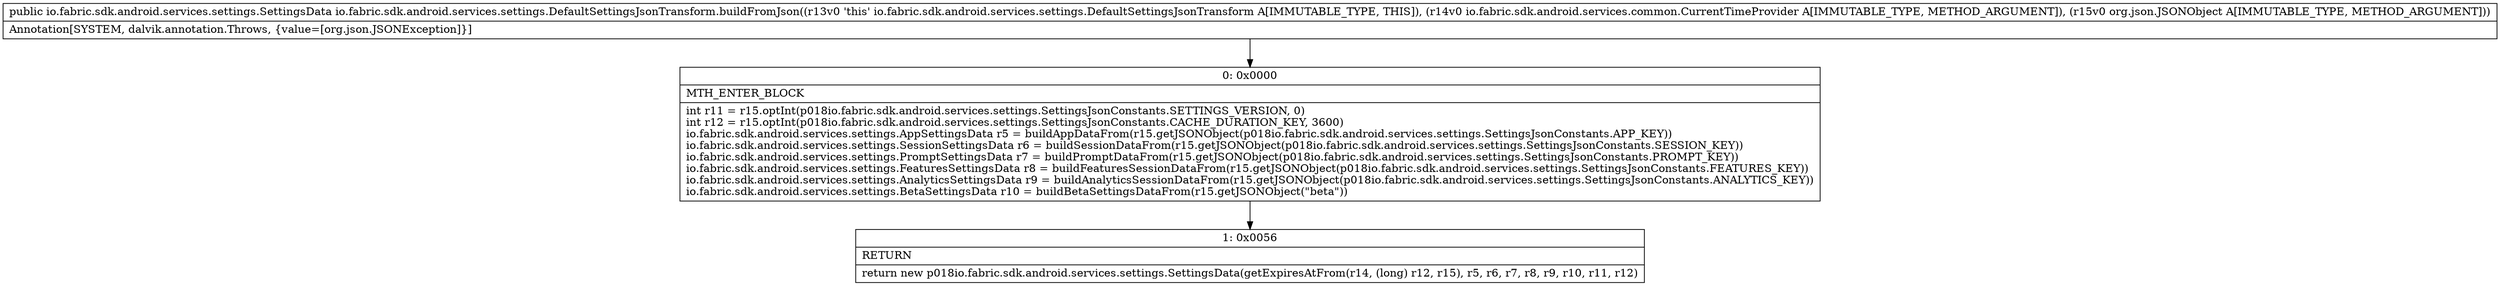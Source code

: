 digraph "CFG forio.fabric.sdk.android.services.settings.DefaultSettingsJsonTransform.buildFromJson(Lio\/fabric\/sdk\/android\/services\/common\/CurrentTimeProvider;Lorg\/json\/JSONObject;)Lio\/fabric\/sdk\/android\/services\/settings\/SettingsData;" {
Node_0 [shape=record,label="{0\:\ 0x0000|MTH_ENTER_BLOCK\l|int r11 = r15.optInt(p018io.fabric.sdk.android.services.settings.SettingsJsonConstants.SETTINGS_VERSION, 0)\lint r12 = r15.optInt(p018io.fabric.sdk.android.services.settings.SettingsJsonConstants.CACHE_DURATION_KEY, 3600)\lio.fabric.sdk.android.services.settings.AppSettingsData r5 = buildAppDataFrom(r15.getJSONObject(p018io.fabric.sdk.android.services.settings.SettingsJsonConstants.APP_KEY))\lio.fabric.sdk.android.services.settings.SessionSettingsData r6 = buildSessionDataFrom(r15.getJSONObject(p018io.fabric.sdk.android.services.settings.SettingsJsonConstants.SESSION_KEY))\lio.fabric.sdk.android.services.settings.PromptSettingsData r7 = buildPromptDataFrom(r15.getJSONObject(p018io.fabric.sdk.android.services.settings.SettingsJsonConstants.PROMPT_KEY))\lio.fabric.sdk.android.services.settings.FeaturesSettingsData r8 = buildFeaturesSessionDataFrom(r15.getJSONObject(p018io.fabric.sdk.android.services.settings.SettingsJsonConstants.FEATURES_KEY))\lio.fabric.sdk.android.services.settings.AnalyticsSettingsData r9 = buildAnalyticsSessionDataFrom(r15.getJSONObject(p018io.fabric.sdk.android.services.settings.SettingsJsonConstants.ANALYTICS_KEY))\lio.fabric.sdk.android.services.settings.BetaSettingsData r10 = buildBetaSettingsDataFrom(r15.getJSONObject(\"beta\"))\l}"];
Node_1 [shape=record,label="{1\:\ 0x0056|RETURN\l|return new p018io.fabric.sdk.android.services.settings.SettingsData(getExpiresAtFrom(r14, (long) r12, r15), r5, r6, r7, r8, r9, r10, r11, r12)\l}"];
MethodNode[shape=record,label="{public io.fabric.sdk.android.services.settings.SettingsData io.fabric.sdk.android.services.settings.DefaultSettingsJsonTransform.buildFromJson((r13v0 'this' io.fabric.sdk.android.services.settings.DefaultSettingsJsonTransform A[IMMUTABLE_TYPE, THIS]), (r14v0 io.fabric.sdk.android.services.common.CurrentTimeProvider A[IMMUTABLE_TYPE, METHOD_ARGUMENT]), (r15v0 org.json.JSONObject A[IMMUTABLE_TYPE, METHOD_ARGUMENT]))  | Annotation[SYSTEM, dalvik.annotation.Throws, \{value=[org.json.JSONException]\}]\l}"];
MethodNode -> Node_0;
Node_0 -> Node_1;
}

